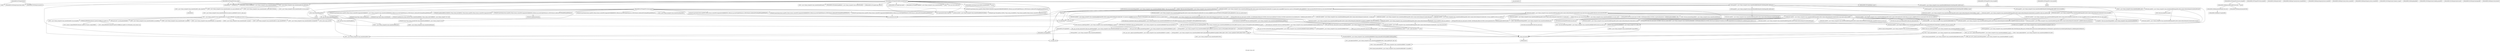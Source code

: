 digraph "Call graph: dump_cfg.ll" {
	label="Call graph: dump_cfg.ll";

	Node0x55721a3b8400 [shape=record,label="{_ZNSt16allocator_traitsISaISt13_Rb_tree_nodeISt4pairIKNSt7__cxx1112basic_stringIcSt11char_traitsIcESaIcEEEiEEEE9constructIS9_JRKSt21piecewise_construct_tSt5tupleIJOS7_EESH_IJEEEEEvRSB_PT_DpOT0_}"];
	Node0x55721a3b8400 -> Node0x55721a3bca90;
	Node0x55721a39c870 [shape=record,label="{_ZN9LAMMPS_NS7DumpCFGC2EPNS_6LAMMPSEiPPc}"];
	Node0x55721a39c870 -> Node0x55721a3ffa20;
	Node0x55721a39c870 -> Node0x55721a3dfae0;
	Node0x55721a39c870 -> Node0x55721a38a5c0;
	Node0x55721a39c870 -> Node0x55721a3399f0;
	Node0x55721a39c870 -> Node0x55721a2cf430;
	Node0x55721a39c870 -> Node0x55721a2cf510;
	Node0x55721a39c870 -> Node0x55721a3544f0;
	Node0x55721a39c870 -> Node0x55721a358010;
	Node0x55721a39c870 -> Node0x55721a362110;
	Node0x55721a39c870 -> Node0x55721a3c73e0;
	Node0x55721a39c870 -> Node0x55721a3886e0;
	Node0x55721a39c870 -> Node0x55721a422e80;
	Node0x55721a39c870 -> Node0x55721a32cb80;
	Node0x55721a39c870 -> Node0x55721a2d2b70;
	Node0x55721a39c870 -> Node0x55721a2ea380;
	Node0x55721a39c870 -> Node0x55721a32cb00;
	Node0x55721a39c870 -> Node0x55721a2ce840;
	Node0x55721a39c870 -> Node0x55721a2d2870;
	Node0x55721a39c870 -> Node0x55721a2d2530;
	Node0x55721a39c870 -> Node0x55721a422860;
	Node0x55721a39c870 -> Node0x55721a2cd810;
	Node0x55721a39c870 -> Node0x55721a2cf270;
	Node0x55721a39c870 -> Node0x55721a2cdbe0;
	Node0x55721a39c870 -> Node0x55721a2ceef0;
	Node0x55721a39c870 -> Node0x55721a2ce790;
	Node0x55721a358010 [shape=record,label="{_ZNSt6vectorINSt7__cxx1112basic_stringIcSt11char_traitsIcESaIcEEESaIS5_EEixEm}"];
	Node0x55721a2f4b90 [shape=record,label="{_ZNSt23_Rb_tree_const_iteratorISt4pairIKNSt7__cxx1112basic_stringIcSt11char_traitsIcESaIcEEEiEEC2ERKSt17_Rb_tree_iteratorIS8_E}"];
	Node0x55721a3ffa20 [shape=record,label="{_ZN9LAMMPS_NS10DumpCustomC2EPNS_6LAMMPSEiPPc}"];
	Node0x55721a3dfae0 [shape=record,label="{strcmp}"];
	Node0x55721a2d2b70 [shape=record,label="{_ZN9LAMMPS_NS5Error3allERKNSt7__cxx1112basic_stringIcSt11char_traitsIcESaIcEEEiS8_}"];
	Node0x55721a3c73e0 [shape=record,label="{_ZNSaIcEC1Ev}"];
	Node0x55721a368a90 [shape=record,label="{_ZNSt7__cxx1112basic_stringIcSt11char_traitsIcESaIcEE12_Alloc_hiderC1EPcRKS3_}"];
	Node0x55721a36d8f0 [shape=record,label="{_ZNSt7__cxx1112basic_stringIcSt11char_traitsIcESaIcEE12_M_constructIPKcEEvT_S8_}"];
	Node0x55721a36d8f0 -> Node0x55721a31da10;
	Node0x55721a3886e0 [shape=record,label="{_ZNSt7__cxx1112basic_stringIcSt11char_traitsIcESaIcEEC2IS3_EEPKcRKS3_}"];
	Node0x55721a3886e0 -> Node0x55721a3751b0;
	Node0x55721a3886e0 -> Node0x55721a368a90;
	Node0x55721a3886e0 -> Node0x55721a422860;
	Node0x55721a3886e0 -> Node0x55721a36d8f0;
	Node0x55721a3886e0 -> Node0x55721a35ae90;
	Node0x55721a32cb80 [shape=record,label="{_ZN3fmt6v9_lmp7vformatB5cxx11ENS0_17basic_string_viewIcEENS0_17basic_format_argsINS0_20basic_format_contextINS0_8appenderEcEEEE}"];
	Node0x55721a333980 [shape=record,label="{__gxx_personality_v0}"];
	Node0x55721a2cf510 [shape=record,label="{_ZNSt7__cxx1112basic_stringIcSt11char_traitsIcESaIcEED1Ev}"];
	Node0x55721a2cf430 [shape=record,label="{_ZNSaIcED1Ev}"];
	Node0x55721a2ce790 [shape=record,label="{llvm.umul.with.overflow.i64}"];
	Node0x55721a2ceef0 [shape=record,label="{_Znam}"];
	Node0x55721a2cdbe0 [shape=record,label="{_ZNSt3mapINSt7__cxx1112basic_stringIcSt11char_traitsIcESaIcEEEiSt4lessIS5_ESaISt4pairIKS5_iEEE5clearEv}"];
	Node0x55721a2cdbe0 -> Node0x55721a2cf5c0;
	Node0x55721a2cf270 [shape=record,label="{_ZN9LAMMPS_NS7ArgInfoC1ERKNSt7__cxx1112basic_stringIcSt11char_traitsIcESaIcEEEi}"];
	Node0x55721a2cf5c0 [shape=record,label="{_ZNSt8_Rb_treeINSt7__cxx1112basic_stringIcSt11char_traitsIcESaIcEEESt4pairIKS5_iESt10_Select1stIS8_ESt4lessIS5_ESaIS8_EE5clearEv}"];
	Node0x55721a2cf5c0 -> Node0x55721a361800;
	Node0x55721a2cf5c0 -> Node0x55721a363b20;
	Node0x55721a2cf5c0 -> Node0x55721a365200;
	Node0x55721a2cf5c0 -> Node0x55721a34d540;
	Node0x55721a2cd810 [shape=record,label="{_ZNK9LAMMPS_NS7ArgInfo7get_dimEv}"];
	Node0x55721a2d2530 [shape=record,label="{_ZNK9LAMMPS_NS7ArgInfo8get_nameEv}"];
	Node0x55721a2d2530 -> Node0x55721a2cfc60;
	Node0x55721a2d2870 [shape=record,label="{_ZNK9LAMMPS_NS7ArgInfo10get_index1Ev}"];
	Node0x55721a422e80 [shape=record,label="{_ZN9LAMMPS_NS5utils6strdupERKNSt7__cxx1112basic_stringIcSt11char_traitsIcESaIcEEE}"];
	Node0x55721a362110 [shape=record,label="{_ZNSt3mapINSt7__cxx1112basic_stringIcSt11char_traitsIcESaIcEEEiSt4lessIS5_ESaISt4pairIKS5_iEEEixEOS5_}"];
	Node0x55721a362110 -> Node0x55721a2cf970;
	Node0x55721a362110 -> Node0x55721a2d2c30;
	Node0x55721a362110 -> Node0x55721a2cb9e0;
	Node0x55721a362110 -> Node0x55721a2cf2f0;
	Node0x55721a362110 -> Node0x55721a2cceb0;
	Node0x55721a362110 -> Node0x55721a2dfcd0;
	Node0x55721a362110 -> Node0x55721a2f4b90;
	Node0x55721a362110 -> Node0x55721a2e4e20;
	Node0x55721a362110 -> Node0x55721a2e5fa0;
	Node0x55721a362110 -> Node0x55721a32cb00;
	Node0x55721a3544f0 [shape=record,label="{_ZNSt7__cxx1112basic_stringIcSt11char_traitsIcESaIcEE5clearEv}"];
	Node0x55721a3399f0 [shape=record,label="{_ZN9LAMMPS_NS7ArgInfoD2Ev}"];
	Node0x55721a3399f0 -> Node0x55721a2cf510;
	Node0x55721a38a5c0 [shape=record,label="{_ZN9LAMMPS_NS10DumpCustomD2Ev}"];
	Node0x55721a2e8830 [shape=record,label="{_ZN9LAMMPS_NS7DumpCFGD2Ev}"];
	Node0x55721a2e8830 -> Node0x55721a2e9420;
	Node0x55721a2e8830 -> Node0x55721a38a5c0;
	Node0x55721a2e9420 [shape=record,label="{_ZdaPv}"];
	Node0x55721a2eb300 [shape=record,label="{_ZN9LAMMPS_NS7DumpCFGD0Ev}"];
	Node0x55721a2eb300 -> Node0x55721a2ec2c0;
	Node0x55721a2ec2c0 [shape=record,label="{_ZdlPv}"];
	Node0x55721a2ed4d0 [shape=record,label="{_ZN9LAMMPS_NS7DumpCFG10init_styleEv}"];
	Node0x55721a2ed4d0 -> Node0x55721a3c73e0;
	Node0x55721a2ed4d0 -> Node0x55721a3886e0;
	Node0x55721a2ed4d0 -> Node0x55721a42bad0;
	Node0x55721a2ed4d0 -> Node0x55721a2cf430;
	Node0x55721a2ed4d0 -> Node0x55721a2d2b70;
	Node0x55721a2ed4d0 -> Node0x55721a2cf510;
	Node0x55721a42bad0 [shape=record,label="{_ZN9LAMMPS_NS10DumpCustom10init_styleEv}"];
	Node0x55721a42bb50 [shape=record,label="{_ZN9LAMMPS_NS7DumpCFG12write_stringEiPd}"];
	Node0x55721a42bb50 -> Node0x55721a42bbd0;
	Node0x55721a42bc80 [shape=record,label="{_ZN9LAMMPS_NS7DumpCFG11write_linesEiPd}"];
	Node0x55721a42bc80 -> Node0x55721a42bd00;
	Node0x55721a42c040 [shape=record,label="{_ZN9LAMMPS_NS7DumpCFG12write_headerEl}"];
	Node0x55721a42c040 -> Node0x55721a422860;
	Node0x55721a42c040 -> Node0x55721a2ce840;
	Node0x55721a42c040 -> Node0x55721a32cb00;
	Node0x55721a42c040 -> Node0x55721a42c0c0;
	Node0x55721a42c040 -> Node0x55721a32cb80;
	Node0x55721a42c040 -> Node0x55721a2cf510;
	Node0x55721a42c040 -> Node0x55721a2f28f0;
	Node0x55721a42c040 -> Node0x55721a2ee670;
	Node0x55721a42c040 -> Node0x55721a42c140;
	Node0x55721a42c040 -> Node0x55721a3df120;
	Node0x55721a42c040 -> Node0x55721a42c450;
	Node0x55721a42c040 -> Node0x55721a2f1b60;
	Node0x55721a42c040 -> Node0x55721a2f1190;
	Node0x55721a42c040 -> Node0x55721a358010;
	Node0x55721a42c040 -> Node0x55721a2f08b0;
	Node0x55721a42c040 -> Node0x55721a2ef9d0;
	Node0x55721a2f5740 [shape=record,label="{_ZN9LAMMPS_NS6Memory4growIcEEPT_RS3_iPKc}"];
	Node0x55721a2f5740 -> Node0x55721a2f9da0;
	Node0x55721a2f5740 -> Node0x55721a2fbe10;
	Node0x55721a2f08b0 [shape=record,label="{_ZNKSt7__cxx1112basic_stringIcSt11char_traitsIcESaIcEE4sizeEv}"];
	Node0x55721a2f3750 [shape=record,label="{_ZN9LAMMPS_NS7DumpCFG14convert_stringEiPd}"];
	Node0x55721a2f3750 -> Node0x55721a2f5740;
	Node0x55721a2f3750 -> Node0x55721a2f9480;
	Node0x55721a42c450 [shape=record,label="{_ZNSt7__cxx1112basic_stringIcSt11char_traitsIcESaIcEEpLERKS4_}"];
	Node0x55721a2f28f0 [shape=record,label="{_ZN3fmt6v9_lmp6vprintEP8_IO_FILENS0_17basic_string_viewIcEENS0_17basic_format_argsINS0_20basic_format_contextINS0_8appenderEcEEEE}"];
	Node0x55721a2f1190 [shape=record,label="{_ZN3fmt6v9_lmp16make_format_argsINS0_20basic_format_contextINS0_8appenderEcEEJRiRNSt7__cxx1112basic_stringIcSt11char_traitsIcESaIcEEEEEENS0_16format_arg_storeIT_JDpNSt9remove_cvINSt16remove_referenceIT0_E4typeEE4typeEEEEDpOSH_}"];
	Node0x55721a2f1190 -> Node0x55721a3da340;
	Node0x55721a2f1190 -> Node0x55721a32cb00;
	Node0x55721a2f1190 -> Node0x55721a3dd470;
	Node0x55721a2f1190 -> Node0x55721a3ddc80;
	Node0x55721a3da340 [shape=record,label="{_ZN3fmt6v9_lmp6detail14to_string_viewIcSt11char_traitsIcESaIcEEENS0_17basic_string_viewIT_EERKNSt7__cxx1112basic_stringIS7_T0_T1_EE}"];
	Node0x55721a3da340 -> Node0x55721a3df120;
	Node0x55721a3df120 [shape=record,label="{_ZN3fmt6v9_lmp17basic_string_viewIcEC2ISt11char_traitsIcESaIcEEERKNSt7__cxx1112basic_stringIcT_T0_EE}"];
	Node0x55721a3df120 -> Node0x55721a3de490;
	Node0x55721a3df120 -> Node0x55721a2f08b0;
	Node0x55721a3de490 [shape=record,label="{_ZNKSt7__cxx1112basic_stringIcSt11char_traitsIcESaIcEE4dataEv}"];
	Node0x55721a3dd470 [shape=record,label="{_ZNK3fmt6v9_lmp17basic_string_viewIcE4dataEv}"];
	Node0x55721a3ddc80 [shape=record,label="{_ZNK3fmt6v9_lmp17basic_string_viewIcE4sizeEv}"];
	Node0x55721a2f1b60 [shape=record,label="{_ZN3fmt6v9_lmp16make_format_argsINS0_20basic_format_contextINS0_8appenderEcEEJRiRPcEEENS0_16format_arg_storeIT_JDpNSt9remove_cvINSt16remove_referenceIT0_E4typeEE4typeEEEEDpOSC_}"];
	Node0x55721a2f1b60 -> Node0x55721a32cb00;
	Node0x55721a2f9480 [shape=record,label="{sprintf}"];
	Node0x55721a3b3780 [shape=record,label="{_ZN9LAMMPS_NS7DumpCFG10write_dataEiPd}"];
	Node0x55721a42bbd0 [shape=record,label="{fwrite}"];
	Node0x55721a42bd00 [shape=record,label="{fprintf}"];
	Node0x55721a2fe0e0 [shape=record,label="{_ZN9LAMMPS_NS4Dump5writeEv}"];
	Node0x55721a2ffdd0 [shape=record,label="{_ZN9LAMMPS_NS4Dump17pack_forward_commEiPiPdiS1_}"];
	Node0x55721a3005e0 [shape=record,label="{_ZN9LAMMPS_NS4Dump19unpack_forward_commEiiPd}"];
	Node0x55721a301780 [shape=record,label="{_ZN9LAMMPS_NS4Dump17pack_reverse_commEiiPd}"];
	Node0x55721a301da0 [shape=record,label="{_ZN9LAMMPS_NS4Dump19unpack_reverse_commEiPiPd}"];
	Node0x55721a3034f0 [shape=record,label="{_ZN9LAMMPS_NS10DumpCustom12memory_usageEv}"];
	Node0x55721a305280 [shape=record,label="{_ZN9LAMMPS_NS4Dump8openfileEv}"];
	Node0x55721a305a10 [shape=record,label="{_ZN9LAMMPS_NS10DumpCustom12modify_paramEiPPc}"];
	Node0x55721a2ec430 [shape=record,label="{_ZN9LAMMPS_NS10DumpCustom5countEv}"];
	Node0x55721a3082a0 [shape=record,label="{_ZN9LAMMPS_NS10DumpCustom4packEPi}"];
	Node0x55721a309a00 [shape=record,label="{_ZN9LAMMPS_NS4Dump12write_footerEv}"];
	Node0x55721a2cfc60 [shape=record,label="{_ZNKSt7__cxx1112basic_stringIcSt11char_traitsIcESaIcEE5c_strEv}"];
	Node0x55721a30ea80 [shape=record,label="{_ZN9LAMMPS_NS7ArgInfoD0Ev}"];
	Node0x55721a30ea80 -> Node0x55721a3399f0;
	Node0x55721a30ea80 -> Node0x55721a2ec2c0;
	Node0x55721a3751b0 [shape=record,label="{_ZNSt7__cxx1112basic_stringIcSt11char_traitsIcESaIcEE13_M_local_dataEv}"];
	Node0x55721a422860 [shape=record,label="{_ZNSt11char_traitsIcE6lengthEPKc}"];
	Node0x55721a422860 -> Node0x55721a312e70;
	Node0x55721a422860 -> Node0x55721a314940;
	Node0x55721a35ae90 [shape=record,label="{_ZNSt7__cxx1112basic_stringIcSt11char_traitsIcESaIcEE12_Alloc_hiderD2Ev}"];
	Node0x55721a35ae90 -> Node0x55721a315820;
	Node0x55721a31da10 [shape=record,label="{_ZNSt7__cxx1112basic_stringIcSt11char_traitsIcESaIcEE16_M_construct_auxIPKcEEvT_S8_St12__false_type}"];
	Node0x55721a31da10 -> Node0x55721a317170;
	Node0x55721a317170 [shape=record,label="{_ZNSt7__cxx1112basic_stringIcSt11char_traitsIcESaIcEE12_M_constructIPKcEEvT_S8_St20forward_iterator_tag}"];
	Node0x55721a317170 -> Node0x55721a318260;
	Node0x55721a317170 -> Node0x55721a320010;
	Node0x55721a317170 -> Node0x55721a321a70;
	Node0x55721a317170 -> Node0x55721a324500;
	Node0x55721a317170 -> Node0x55721a327030;
	Node0x55721a317170 -> Node0x55721a32b070;
	Node0x55721a317170 -> Node0x55721a32ce70;
	Node0x55721a317170 -> Node0x55721a33a670;
	Node0x55721a317170 -> Node0x55721a342510;
	Node0x55721a317170 -> Node0x55721a343800;
	Node0x55721a317170 -> Node0x55721a344f10;
	Node0x55721a317170 -> Node0x55721a347000;
	Node0x55721a317170 -> Node0x55721a347f20;
	Node0x55721a317170 -> Node0x55721a34d540;
	Node0x55721a318260 [shape=record,label="{_ZN9__gnu_cxx17__is_null_pointerIKcEEbPT_}"];
	Node0x55721a320010 [shape=record,label="{_ZSt19__throw_logic_errorPKc}"];
	Node0x55721a321a70 [shape=record,label="{_ZSt8distanceIPKcENSt15iterator_traitsIT_E15difference_typeES3_S3_}"];
	Node0x55721a321a70 -> Node0x55721a34e110;
	Node0x55721a321a70 -> Node0x55721a3475b0;
	Node0x55721a327030 [shape=record,label="{_ZNSt7__cxx1112basic_stringIcSt11char_traitsIcESaIcEE7_M_dataEPc}"];
	Node0x55721a324500 [shape=record,label="{_ZNSt7__cxx1112basic_stringIcSt11char_traitsIcESaIcEE9_M_createERmm}"];
	Node0x55721a32b070 [shape=record,label="{_ZNSt7__cxx1112basic_stringIcSt11char_traitsIcESaIcEE11_M_capacityEm}"];
	Node0x55721a33a670 [shape=record,label="{_ZNSt7__cxx1112basic_stringIcSt11char_traitsIcESaIcEE13_S_copy_charsEPcPKcS7_}"];
	Node0x55721a32ce70 [shape=record,label="{_ZNKSt7__cxx1112basic_stringIcSt11char_traitsIcESaIcEE7_M_dataEv}"];
	Node0x55721a342510 [shape=record,label="{__cxa_begin_catch}"];
	Node0x55721a343800 [shape=record,label="{_ZNSt7__cxx1112basic_stringIcSt11char_traitsIcESaIcEE10_M_disposeEv}"];
	Node0x55721a344f10 [shape=record,label="{__cxa_rethrow}"];
	Node0x55721a347000 [shape=record,label="{__cxa_end_catch}"];
	Node0x55721a34d540 [shape=record,label="{__clang_call_terminate}"];
	Node0x55721a34d540 -> Node0x55721a342510;
	Node0x55721a34d540 -> Node0x55721a358ca0;
	Node0x55721a358ca0 [shape=record,label="{_ZSt9terminatev}"];
	Node0x55721a347f20 [shape=record,label="{_ZNSt7__cxx1112basic_stringIcSt11char_traitsIcESaIcEE13_M_set_lengthEm}"];
	Node0x55721a3475b0 [shape=record,label="{_ZSt10__distanceIPKcENSt15iterator_traitsIT_E15difference_typeES3_S3_St26random_access_iterator_tag}"];
	Node0x55721a34e110 [shape=record,label="{_ZSt19__iterator_categoryIPKcENSt15iterator_traitsIT_E17iterator_categoryERKS3_}"];
	Node0x55721a312e70 [shape=record,label="{_ZN9__gnu_cxx11char_traitsIcE6lengthEPKc}"];
	Node0x55721a312e70 -> Node0x55721a35b030;
	Node0x55721a314940 [shape=record,label="{strlen}"];
	Node0x55721a35b030 [shape=record,label="{_ZN9__gnu_cxx11char_traitsIcE2eqERKcS3_}"];
	Node0x55721a315820 [shape=record,label="{_ZNSaIcED2Ev}"];
	Node0x55721a361800 [shape=record,label="{_ZNSt8_Rb_treeINSt7__cxx1112basic_stringIcSt11char_traitsIcESaIcEEESt4pairIKS5_iESt10_Select1stIS8_ESt4lessIS5_ESaIS8_EE8_M_beginEv}"];
	Node0x55721a363b20 [shape=record,label="{_ZNSt8_Rb_treeINSt7__cxx1112basic_stringIcSt11char_traitsIcESaIcEEESt4pairIKS5_iESt10_Select1stIS8_ESt4lessIS5_ESaIS8_EE8_M_eraseEPSt13_Rb_tree_nodeIS8_E}"];
	Node0x55721a363b20 -> Node0x55721a3674b0;
	Node0x55721a363b20 -> Node0x55721a363b20;
	Node0x55721a363b20 -> Node0x55721a368c30;
	Node0x55721a363b20 -> Node0x55721a36a710;
	Node0x55721a365200 [shape=record,label="{_ZNSt15_Rb_tree_header8_M_resetEv}"];
	Node0x55721a3674b0 [shape=record,label="{_ZNSt8_Rb_treeINSt7__cxx1112basic_stringIcSt11char_traitsIcESaIcEEESt4pairIKS5_iESt10_Select1stIS8_ESt4lessIS5_ESaIS8_EE8_S_rightEPSt18_Rb_tree_node_base}"];
	Node0x55721a368c30 [shape=record,label="{_ZNSt8_Rb_treeINSt7__cxx1112basic_stringIcSt11char_traitsIcESaIcEEESt4pairIKS5_iESt10_Select1stIS8_ESt4lessIS5_ESaIS8_EE7_S_leftEPSt18_Rb_tree_node_base}"];
	Node0x55721a36a710 [shape=record,label="{_ZNSt8_Rb_treeINSt7__cxx1112basic_stringIcSt11char_traitsIcESaIcEEESt4pairIKS5_iESt10_Select1stIS8_ESt4lessIS5_ESaIS8_EE12_M_drop_nodeEPSt13_Rb_tree_nodeIS8_E}"];
	Node0x55721a36a710 -> Node0x55721a36b9b0;
	Node0x55721a36a710 -> Node0x55721a36cf10;
	Node0x55721a36b9b0 [shape=record,label="{_ZNSt8_Rb_treeINSt7__cxx1112basic_stringIcSt11char_traitsIcESaIcEEESt4pairIKS5_iESt10_Select1stIS8_ESt4lessIS5_ESaIS8_EE15_M_destroy_nodeEPSt13_Rb_tree_nodeIS8_E}"];
	Node0x55721a36b9b0 -> Node0x55721a36f190;
	Node0x55721a36b9b0 -> Node0x55721a370910;
	Node0x55721a36b9b0 -> Node0x55721a3720f0;
	Node0x55721a36b9b0 -> Node0x55721a34d540;
	Node0x55721a3720f0 [shape=record,label="{_ZNSt16allocator_traitsISaISt13_Rb_tree_nodeISt4pairIKNSt7__cxx1112basic_stringIcSt11char_traitsIcESaIcEEEiEEEE7destroyIS9_EEvRSB_PT_}"];
	Node0x55721a3720f0 -> Node0x55721a375ca0;
	Node0x55721a36cf10 [shape=record,label="{_ZNSt8_Rb_treeINSt7__cxx1112basic_stringIcSt11char_traitsIcESaIcEEESt4pairIKS5_iESt10_Select1stIS8_ESt4lessIS5_ESaIS8_EE11_M_put_nodeEPSt13_Rb_tree_nodeIS8_E}"];
	Node0x55721a36cf10 -> Node0x55721a36f190;
	Node0x55721a36cf10 -> Node0x55721a373190;
	Node0x55721a36cf10 -> Node0x55721a34d540;
	Node0x55721a373190 [shape=record,label="{_ZNSt16allocator_traitsISaISt13_Rb_tree_nodeISt4pairIKNSt7__cxx1112basic_stringIcSt11char_traitsIcESaIcEEEiEEEE10deallocateERSB_PSA_m}"];
	Node0x55721a373190 -> Node0x55721a37f080;
	Node0x55721a36f190 [shape=record,label="{_ZNSt8_Rb_treeINSt7__cxx1112basic_stringIcSt11char_traitsIcESaIcEEESt4pairIKS5_iESt10_Select1stIS8_ESt4lessIS5_ESaIS8_EE21_M_get_Node_allocatorEv}"];
	Node0x55721a375ca0 [shape=record,label="{_ZN9__gnu_cxx13new_allocatorISt13_Rb_tree_nodeISt4pairIKNSt7__cxx1112basic_stringIcSt11char_traitsIcESaIcEEEiEEE7destroyISA_EEvPT_}"];
	Node0x55721a375ca0 -> Node0x55721a379260;
	Node0x55721a370910 [shape=record,label="{_ZNSt13_Rb_tree_nodeISt4pairIKNSt7__cxx1112basic_stringIcSt11char_traitsIcESaIcEEEiEE9_M_valptrEv}"];
	Node0x55721a370910 -> Node0x55721a3770b0;
	Node0x55721a379260 [shape=record,label="{_ZNSt4pairIKNSt7__cxx1112basic_stringIcSt11char_traitsIcESaIcEEEiED2Ev}"];
	Node0x55721a379260 -> Node0x55721a2cf510;
	Node0x55721a3770b0 [shape=record,label="{_ZN9__gnu_cxx16__aligned_membufISt4pairIKNSt7__cxx1112basic_stringIcSt11char_traitsIcESaIcEEEiEE6_M_ptrEv}"];
	Node0x55721a3770b0 -> Node0x55721a37bc70;
	Node0x55721a37bc70 [shape=record,label="{_ZN9__gnu_cxx16__aligned_membufISt4pairIKNSt7__cxx1112basic_stringIcSt11char_traitsIcESaIcEEEiEE7_M_addrEv}"];
	Node0x55721a2ea380 [shape=record,label="{_ZN3fmt6v9_lmp16make_format_argsINS0_20basic_format_contextINS0_8appenderEcEEJRcRPKcRiEEENS0_16format_arg_storeIT_JDpNSt9remove_cvINSt16remove_referenceIT0_E4typeEE4typeEEEEDpOSE_}"];
	Node0x55721a2ea380 -> Node0x55721a32cb00;
	Node0x55721a37f080 [shape=record,label="{_ZN9__gnu_cxx13new_allocatorISt13_Rb_tree_nodeISt4pairIKNSt7__cxx1112basic_stringIcSt11char_traitsIcESaIcEEEiEEE10deallocateEPSB_m}"];
	Node0x55721a37f080 -> Node0x55721a2ec2c0;
	Node0x55721a32cb00 [shape=record,label="{llvm.memcpy.p0.p0.i64}"];
	Node0x55721a2cf970 [shape=record,label="{_ZNSt3mapINSt7__cxx1112basic_stringIcSt11char_traitsIcESaIcEEEiSt4lessIS5_ESaISt4pairIKS5_iEEE11lower_boundERS9_}"];
	Node0x55721a2cf970 -> Node0x55721a389840;
	Node0x55721a2cb9e0 [shape=record,label="{_ZSteqRKSt17_Rb_tree_iteratorISt4pairIKNSt7__cxx1112basic_stringIcSt11char_traitsIcESaIcEEEiEESB_}"];
	Node0x55721a2d2c30 [shape=record,label="{_ZNSt3mapINSt7__cxx1112basic_stringIcSt11char_traitsIcESaIcEEEiSt4lessIS5_ESaISt4pairIKS5_iEEE3endEv}"];
	Node0x55721a2d2c30 -> Node0x55721a38acb0;
	Node0x55721a2cf2f0 [shape=record,label="{_ZNKSt3mapINSt7__cxx1112basic_stringIcSt11char_traitsIcESaIcEEEiSt4lessIS5_ESaISt4pairIKS5_iEEE8key_compEv}"];
	Node0x55721a2cf2f0 -> Node0x55721a349590;
	Node0x55721a38acb0 [shape=record,label="{_ZNSt8_Rb_treeINSt7__cxx1112basic_stringIcSt11char_traitsIcESaIcEEESt4pairIKS5_iESt10_Select1stIS8_ESt4lessIS5_ESaIS8_EE3endEv}"];
	Node0x55721a38acb0 -> Node0x55721a42c760;
	Node0x55721a2dfcd0 [shape=record,label="{_ZNKSt4lessINSt7__cxx1112basic_stringIcSt11char_traitsIcESaIcEEEEclERKS5_S8_}"];
	Node0x55721a2dfcd0 -> Node0x55721a38d590;
	Node0x55721a349590 [shape=record,label="{_ZNKSt8_Rb_treeINSt7__cxx1112basic_stringIcSt11char_traitsIcESaIcEEESt4pairIKS5_iESt10_Select1stIS8_ESt4lessIS5_ESaIS8_EE8key_compEv}"];
	Node0x55721a2cceb0 [shape=record,label="{_ZNKSt17_Rb_tree_iteratorISt4pairIKNSt7__cxx1112basic_stringIcSt11char_traitsIcESaIcEEEiEEdeEv}"];
	Node0x55721a2cceb0 -> Node0x55721a370910;
	Node0x55721a2e5fa0 [shape=record,label="{_ZNSt8_Rb_treeINSt7__cxx1112basic_stringIcSt11char_traitsIcESaIcEEESt4pairIKS5_iESt10_Select1stIS8_ESt4lessIS5_ESaIS8_EE22_M_emplace_hint_uniqueIJRKSt21piecewise_construct_tSt5tupleIJOS5_EESJ_IJEEEEESt17_Rb_tree_iteratorIS8_ESt23_Rb_tree_const_iteratorIS8_EDpOT_}"];
	Node0x55721a2e5fa0 -> Node0x55721a399840;
	Node0x55721a2e5fa0 -> Node0x55721a32cb00;
	Node0x55721a2e5fa0 -> Node0x55721a39ac80;
	Node0x55721a2e5fa0 -> Node0x55721a39bd10;
	Node0x55721a2e5fa0 -> Node0x55721a39d250;
	Node0x55721a2e5fa0 -> Node0x55721a342510;
	Node0x55721a2e5fa0 -> Node0x55721a36a710;
	Node0x55721a2e5fa0 -> Node0x55721a344f10;
	Node0x55721a2e5fa0 -> Node0x55721a34d540;
	Node0x55721a2e5fa0 -> Node0x55721a42c760;
	Node0x55721a2e5fa0 -> Node0x55721a347000;
	Node0x55721a2e5fa0 -> Node0x55721a42c7e0;
	Node0x55721a2e4e20 [shape=record,label="{_ZSt16forward_as_tupleIJNSt7__cxx1112basic_stringIcSt11char_traitsIcESaIcEEEEESt5tupleIJDpOT_EES9_}"];
	Node0x55721a2e4e20 -> Node0x55721a42c860;
	Node0x55721a2e4e20 -> Node0x55721a34d540;
	Node0x55721a389840 [shape=record,label="{_ZNSt8_Rb_treeINSt7__cxx1112basic_stringIcSt11char_traitsIcESaIcEEESt4pairIKS5_iESt10_Select1stIS8_ESt4lessIS5_ESaIS8_EE11lower_boundERS7_}"];
	Node0x55721a389840 -> Node0x55721a361800;
	Node0x55721a389840 -> Node0x55721a42c8e0;
	Node0x55721a389840 -> Node0x55721a42c960;
	Node0x55721a42c960 [shape=record,label="{_ZNSt8_Rb_treeINSt7__cxx1112basic_stringIcSt11char_traitsIcESaIcEEESt4pairIKS5_iESt10_Select1stIS8_ESt4lessIS5_ESaIS8_EE14_M_lower_boundEPSt13_Rb_tree_nodeIS8_EPSt18_Rb_tree_node_baseRS7_}"];
	Node0x55721a42c960 -> Node0x55721a39ac80;
	Node0x55721a42c960 -> Node0x55721a2dfcd0;
	Node0x55721a42c960 -> Node0x55721a368c30;
	Node0x55721a42c960 -> Node0x55721a3674b0;
	Node0x55721a42c960 -> Node0x55721a42c760;
	Node0x55721a42c8e0 [shape=record,label="{_ZNSt8_Rb_treeINSt7__cxx1112basic_stringIcSt11char_traitsIcESaIcEEESt4pairIKS5_iESt10_Select1stIS8_ESt4lessIS5_ESaIS8_EE6_M_endEv}"];
	Node0x55721a39ac80 [shape=record,label="{_ZNSt8_Rb_treeINSt7__cxx1112basic_stringIcSt11char_traitsIcESaIcEEESt4pairIKS5_iESt10_Select1stIS8_ESt4lessIS5_ESaIS8_EE6_S_keyEPKSt13_Rb_tree_nodeIS8_E}"];
	Node0x55721a39ac80 -> Node0x55721a39d340;
	Node0x55721a39ac80 -> Node0x55721a39e6e0;
	Node0x55721a42c760 [shape=record,label="{_ZNSt17_Rb_tree_iteratorISt4pairIKNSt7__cxx1112basic_stringIcSt11char_traitsIcESaIcEEEiEEC2EPSt18_Rb_tree_node_base}"];
	Node0x55721a39e6e0 [shape=record,label="{_ZNKSt10_Select1stISt4pairIKNSt7__cxx1112basic_stringIcSt11char_traitsIcESaIcEEEiEEclERKS8_}"];
	Node0x55721a39d340 [shape=record,label="{_ZNKSt13_Rb_tree_nodeISt4pairIKNSt7__cxx1112basic_stringIcSt11char_traitsIcESaIcEEEiEE9_M_valptrEv}"];
	Node0x55721a39d340 -> Node0x55721a3adb60;
	Node0x55721a3adb60 [shape=record,label="{_ZNK9__gnu_cxx16__aligned_membufISt4pairIKNSt7__cxx1112basic_stringIcSt11char_traitsIcESaIcEEEiEE6_M_ptrEv}"];
	Node0x55721a3adb60 -> Node0x55721a3afdc0;
	Node0x55721a3afdc0 [shape=record,label="{_ZNK9__gnu_cxx16__aligned_membufISt4pairIKNSt7__cxx1112basic_stringIcSt11char_traitsIcESaIcEEEiEE7_M_addrEv}"];
	Node0x55721a38d590 [shape=record,label="{_ZStltIcSt11char_traitsIcESaIcEEbRKNSt7__cxx1112basic_stringIT_T0_T1_EESA_}"];
	Node0x55721a38d590 -> Node0x55721a3b14c0;
	Node0x55721a38d590 -> Node0x55721a34d540;
	Node0x55721a3b14c0 [shape=record,label="{_ZNKSt7__cxx1112basic_stringIcSt11char_traitsIcESaIcEE7compareERKS4_}"];
	Node0x55721a399840 [shape=record,label="{_ZNSt8_Rb_treeINSt7__cxx1112basic_stringIcSt11char_traitsIcESaIcEEESt4pairIKS5_iESt10_Select1stIS8_ESt4lessIS5_ESaIS8_EE14_M_create_nodeIJRKSt21piecewise_construct_tSt5tupleIJOS5_EESJ_IJEEEEEPSt13_Rb_tree_nodeIS8_EDpOT_}"];
	Node0x55721a399840 -> Node0x55721a3b2d00;
	Node0x55721a399840 -> Node0x55721a3b36e0;
	Node0x55721a39bd10 [shape=record,label="{_ZNSt8_Rb_treeINSt7__cxx1112basic_stringIcSt11char_traitsIcESaIcEEESt4pairIKS5_iESt10_Select1stIS8_ESt4lessIS5_ESaIS8_EE29_M_get_insert_hint_unique_posESt23_Rb_tree_const_iteratorIS8_ERS7_}"];
	Node0x55721a39bd10 -> Node0x55721a3b3c60;
	Node0x55721a39bd10 -> Node0x55721a42c8e0;
	Node0x55721a39bd10 -> Node0x55721a3b52d0;
	Node0x55721a39bd10 -> Node0x55721a3b5590;
	Node0x55721a39bd10 -> Node0x55721a3b6850;
	Node0x55721a39bd10 -> Node0x55721a2dfcd0;
	Node0x55721a39bd10 -> Node0x55721a42e280;
	Node0x55721a39bd10 -> Node0x55721a3b74f0;
	Node0x55721a39bd10 -> Node0x55721a3b80b0;
	Node0x55721a39bd10 -> Node0x55721a42e180;
	Node0x55721a39bd10 -> Node0x55721a3674b0;
	Node0x55721a39bd10 -> Node0x55721a32cb00;
	Node0x55721a39bd10 -> Node0x55721a42e100;
	Node0x55721a39bd10 -> Node0x55721a3b89f0;
	Node0x55721a39bd10 -> Node0x55721a42e200;
	Node0x55721a3b2d00 [shape=record,label="{_ZNSt8_Rb_treeINSt7__cxx1112basic_stringIcSt11char_traitsIcESaIcEEESt4pairIKS5_iESt10_Select1stIS8_ESt4lessIS5_ESaIS8_EE11_M_get_nodeEv}"];
	Node0x55721a3b2d00 -> Node0x55721a36f190;
	Node0x55721a3b2d00 -> Node0x55721a42e460;
	Node0x55721a3b52d0 [shape=record,label="{_ZNKSt8_Rb_treeINSt7__cxx1112basic_stringIcSt11char_traitsIcESaIcEEESt4pairIKS5_iESt10_Select1stIS8_ESt4lessIS5_ESaIS8_EE4sizeEv}"];
	Node0x55721a3b74f0 [shape=record,label="{_ZNSt4pairIPSt18_Rb_tree_node_baseS1_EC2IRS1_TnNSt9enable_ifIXclsr5_PCCPE13_CopyMovePairILb1ES1_T_EEEbE4typeELb1EEERKS1_OS6_}"];
	Node0x55721a42e100 [shape=record,label="{_ZNSt8_Rb_treeINSt7__cxx1112basic_stringIcSt11char_traitsIcESaIcEEESt4pairIKS5_iESt10_Select1stIS8_ESt4lessIS5_ESaIS8_EE11_M_leftmostEv}"];
	Node0x55721a39d250 [shape=record,label="{_ZNSt8_Rb_treeINSt7__cxx1112basic_stringIcSt11char_traitsIcESaIcEEESt4pairIKS5_iESt10_Select1stIS8_ESt4lessIS5_ESaIS8_EE14_M_insert_nodeEPSt18_Rb_tree_node_baseSG_PSt13_Rb_tree_nodeIS8_E}"];
	Node0x55721a39d250 -> Node0x55721a42c8e0;
	Node0x55721a39d250 -> Node0x55721a39ac80;
	Node0x55721a39d250 -> Node0x55721a3b6850;
	Node0x55721a39d250 -> Node0x55721a2dfcd0;
	Node0x55721a39d250 -> Node0x55721a42e3b0;
	Node0x55721a39d250 -> Node0x55721a42c760;
	Node0x55721a42e280 [shape=record,label="{_ZNSt4pairIPSt18_Rb_tree_node_baseS1_EC2IRS1_TnNSt9enable_ifIXclsr5_PCCPE13_MoveCopyPairILb1ET_S1_EEEbE4typeELb1EEEOS6_RKS1_}"];
	Node0x55721a42c7e0 [shape=record,label="{llvm.trap}"];
	Node0x55721a3b36e0 [shape=record,label="{_ZNSt8_Rb_treeINSt7__cxx1112basic_stringIcSt11char_traitsIcESaIcEEESt4pairIKS5_iESt10_Select1stIS8_ESt4lessIS5_ESaIS8_EE17_M_construct_nodeIJRKSt21piecewise_construct_tSt5tupleIJOS5_EESJ_IJEEEEEvPSt13_Rb_tree_nodeIS8_EDpOT_}"];
	Node0x55721a3b36e0 -> Node0x55721a36f190;
	Node0x55721a3b36e0 -> Node0x55721a370910;
	Node0x55721a3b36e0 -> Node0x55721a3b8400;
	Node0x55721a3b36e0 -> Node0x55721a342510;
	Node0x55721a3b36e0 -> Node0x55721a36cf10;
	Node0x55721a3b36e0 -> Node0x55721a344f10;
	Node0x55721a3b36e0 -> Node0x55721a347000;
	Node0x55721a3b36e0 -> Node0x55721a34d540;
	Node0x55721a42e460 [shape=record,label="{_ZNSt16allocator_traitsISaISt13_Rb_tree_nodeISt4pairIKNSt7__cxx1112basic_stringIcSt11char_traitsIcESaIcEEEiEEEE8allocateERSB_m}"];
	Node0x55721a42e460 -> Node0x55721a3b9c90;
	Node0x55721a3b9c90 [shape=record,label="{_ZN9__gnu_cxx13new_allocatorISt13_Rb_tree_nodeISt4pairIKNSt7__cxx1112basic_stringIcSt11char_traitsIcESaIcEEEiEEE8allocateEmPKv}"];
	Node0x55721a3b9c90 -> Node0x55721a3ba8c0;
	Node0x55721a3b9c90 -> Node0x55721a3b8680;
	Node0x55721a3b9c90 -> Node0x55721a3b8b60;
	Node0x55721a3ba8c0 [shape=record,label="{_ZNK9__gnu_cxx13new_allocatorISt13_Rb_tree_nodeISt4pairIKNSt7__cxx1112basic_stringIcSt11char_traitsIcESaIcEEEiEEE8max_sizeEv}"];
	Node0x55721a3b8680 [shape=record,label="{_ZSt17__throw_bad_allocv}"];
	Node0x55721a3b8b60 [shape=record,label="{_Znwm}"];
	Node0x55721a3bca90 [shape=record,label="{_ZN9__gnu_cxx13new_allocatorISt13_Rb_tree_nodeISt4pairIKNSt7__cxx1112basic_stringIcSt11char_traitsIcESaIcEEEiEEE9constructISA_JRKSt21piecewise_construct_tSt5tupleIJOS8_EESH_IJEEEEEvPT_DpOT0_}"];
	Node0x55721a3bca90 -> Node0x55721a3be680;
	Node0x55721a3bca90 -> Node0x55721a3c16b0;
	Node0x55721a3be680 [shape=record,label="{_ZNSt5tupleIJONSt7__cxx1112basic_stringIcSt11char_traitsIcESaIcEEEEEC2EOS7_}"];
	Node0x55721a3be680 -> Node0x55721a3c1b70;
	Node0x55721a3c16b0 [shape=record,label="{_ZNSt4pairIKNSt7__cxx1112basic_stringIcSt11char_traitsIcESaIcEEEiEC2IJOS5_EJEEESt21piecewise_construct_tSt5tupleIJDpT_EESB_IJDpT0_EE}"];
	Node0x55721a3c16b0 -> Node0x55721a3c2740;
	Node0x55721a3c1b70 [shape=record,label="{_ZNSt11_Tuple_implILm0EJONSt7__cxx1112basic_stringIcSt11char_traitsIcESaIcEEEEEC2EOS7_}"];
	Node0x55721a3c1b70 -> Node0x55721a3c72e0;
	Node0x55721a3c1b70 -> Node0x55721a3c6520;
	Node0x55721a3c1b70 -> Node0x55721a34d540;
	Node0x55721a3c72e0 [shape=record,label="{_ZNSt11_Tuple_implILm0EJONSt7__cxx1112basic_stringIcSt11char_traitsIcESaIcEEEEE7_M_headERS7_}"];
	Node0x55721a3c72e0 -> Node0x55721a3c77c0;
	Node0x55721a3c6520 [shape=record,label="{_ZNSt10_Head_baseILm0EONSt7__cxx1112basic_stringIcSt11char_traitsIcESaIcEEELb0EEC2IS5_EEOT_}"];
	Node0x55721a3c77c0 [shape=record,label="{_ZNSt10_Head_baseILm0EONSt7__cxx1112basic_stringIcSt11char_traitsIcESaIcEEELb0EE7_M_headERS7_}"];
	Node0x55721a3c2740 [shape=record,label="{_ZNSt4pairIKNSt7__cxx1112basic_stringIcSt11char_traitsIcESaIcEEEiEC2IJOS5_EJLm0EEJETpTnmJEEERSt5tupleIJDpT_EERSA_IJDpT1_EESt12_Index_tupleIJXspT0_EEESJ_IJXspT2_EEE}"];
	Node0x55721a3c2740 -> Node0x55721a3c8980;
	Node0x55721a3c2740 -> Node0x55721a3c86e0;
	Node0x55721a3c86e0 [shape=record,label="{_ZNSt7__cxx1112basic_stringIcSt11char_traitsIcESaIcEEC1EOS4_}"];
	Node0x55721a3c8980 [shape=record,label="{_ZSt3getILm0EJONSt7__cxx1112basic_stringIcSt11char_traitsIcESaIcEEEEERNSt13tuple_elementIXT_ESt5tupleIJDpT0_EEE4typeERSB_}"];
	Node0x55721a3c8980 -> Node0x55721a3cbb40;
	Node0x55721a3cbb40 [shape=record,label="{_ZSt12__get_helperILm0EONSt7__cxx1112basic_stringIcSt11char_traitsIcESaIcEEEJEERT0_RSt11_Tuple_implIXT_EJS7_DpT1_EE}"];
	Node0x55721a3cbb40 -> Node0x55721a3c72e0;
	Node0x55721a3b3c60 [shape=record,label="{_ZNKSt23_Rb_tree_const_iteratorISt4pairIKNSt7__cxx1112basic_stringIcSt11char_traitsIcESaIcEEEiEE13_M_const_castEv}"];
	Node0x55721a3b3c60 -> Node0x55721a42c760;
	Node0x55721a3b6850 [shape=record,label="{_ZNSt8_Rb_treeINSt7__cxx1112basic_stringIcSt11char_traitsIcESaIcEEESt4pairIKS5_iESt10_Select1stIS8_ESt4lessIS5_ESaIS8_EE6_S_keyEPKSt18_Rb_tree_node_base}"];
	Node0x55721a3b6850 -> Node0x55721a39ac80;
	Node0x55721a3b5590 [shape=record,label="{_ZNSt8_Rb_treeINSt7__cxx1112basic_stringIcSt11char_traitsIcESaIcEEESt4pairIKS5_iESt10_Select1stIS8_ESt4lessIS5_ESaIS8_EE12_M_rightmostEv}"];
	Node0x55721a3b80b0 [shape=record,label="{_ZNSt8_Rb_treeINSt7__cxx1112basic_stringIcSt11char_traitsIcESaIcEEESt4pairIKS5_iESt10_Select1stIS8_ESt4lessIS5_ESaIS8_EE24_M_get_insert_unique_posERS7_}"];
	Node0x55721a3b80b0 -> Node0x55721a361800;
	Node0x55721a3b80b0 -> Node0x55721a42c8e0;
	Node0x55721a3b80b0 -> Node0x55721a39ac80;
	Node0x55721a3b80b0 -> Node0x55721a2dfcd0;
	Node0x55721a3b80b0 -> Node0x55721a368c30;
	Node0x55721a3b80b0 -> Node0x55721a3674b0;
	Node0x55721a3b80b0 -> Node0x55721a42c760;
	Node0x55721a3b80b0 -> Node0x55721a2d02a0;
	Node0x55721a3b80b0 -> Node0x55721a2cb9e0;
	Node0x55721a3b80b0 -> Node0x55721a3ca660;
	Node0x55721a3b80b0 -> Node0x55721a42e200;
	Node0x55721a3b80b0 -> Node0x55721a3b6850;
	Node0x55721a3b80b0 -> Node0x55721a42e280;
	Node0x55721a42e180 [shape=record,label="{_ZNSt4pairIPSt18_Rb_tree_node_baseS1_EC2IRS1_S4_TnNSt9enable_ifIXaaclsr5_PCCPE22_MoveConstructiblePairIT_T0_EEclsr5_PCCPE30_ImplicitlyMoveConvertiblePairIS6_S7_EEEbE4typeELb1EEEOS6_OS7_}"];
	Node0x55721a2d02a0 [shape=record,label="{_ZNSt8_Rb_treeINSt7__cxx1112basic_stringIcSt11char_traitsIcESaIcEEESt4pairIKS5_iESt10_Select1stIS8_ESt4lessIS5_ESaIS8_EE5beginEv}"];
	Node0x55721a2d02a0 -> Node0x55721a42c760;
	Node0x55721a42e200 [shape=record,label="{_ZNSt17_Rb_tree_iteratorISt4pairIKNSt7__cxx1112basic_stringIcSt11char_traitsIcESaIcEEEiEEmmEv}"];
	Node0x55721a42e200 -> Node0x55721a3cccb0;
	Node0x55721a3b89f0 [shape=record,label="{_ZNSt17_Rb_tree_iteratorISt4pairIKNSt7__cxx1112basic_stringIcSt11char_traitsIcESaIcEEEiEEppEv}"];
	Node0x55721a3b89f0 -> Node0x55721a3ccba0;
	Node0x55721a3ca660 [shape=record,label="{_ZNSt4pairIPSt18_Rb_tree_node_baseS1_EC2IRPSt13_Rb_tree_nodeIS_IKNSt7__cxx1112basic_stringIcSt11char_traitsIcESaIcEEEiEERS1_TnNSt9enable_ifIXaaclsr5_PCCPE22_MoveConstructiblePairIT_T0_EEclsr5_PCCPE30_ImplicitlyMoveConvertiblePairISI_SJ_EEEbE4typeELb1EEEOSI_OSJ_}"];
	Node0x55721a3cccb0 [shape=record,label="{_ZSt18_Rb_tree_decrementPSt18_Rb_tree_node_base}"];
	Node0x55721a3ccba0 [shape=record,label="{_ZSt18_Rb_tree_incrementPSt18_Rb_tree_node_base}"];
	Node0x55721a42e3b0 [shape=record,label="{_ZSt29_Rb_tree_insert_and_rebalancebPSt18_Rb_tree_node_baseS0_RS_}"];
	Node0x55721a42c860 [shape=record,label="{_ZNSt5tupleIJONSt7__cxx1112basic_stringIcSt11char_traitsIcESaIcEEEEEC2IJS5_ETnNSt9enable_ifIXaaaaclsr4_TMCIDpT_EE23_MoveConstructibleTupleISB_EEclsr4_TMCISB_EE31_ImplicitlyMoveConvertibleTupleISB_EEgesZT_Li1EEbE4typeELb1EEEDpOSA_}"];
	Node0x55721a42c860 -> Node0x55721a3d69c0;
	Node0x55721a3d69c0 [shape=record,label="{_ZNSt11_Tuple_implILm0EJONSt7__cxx1112basic_stringIcSt11char_traitsIcESaIcEEEEEC2IS5_EEOT_}"];
	Node0x55721a3d69c0 -> Node0x55721a3c6520;
	Node0x55721a42c0c0 [shape=record,label="{_ZN3fmt6v9_lmp16make_format_argsINS0_20basic_format_contextINS0_8appenderEcEEJRlEEENS0_16format_arg_storeIT_JDpNSt9remove_cvINSt16remove_referenceIT0_E4typeEE4typeEEEEDpOSA_}"];
	Node0x55721a42c0c0 -> Node0x55721a32cb00;
	Node0x55721a42c140 [shape=record,label="{_ZN3fmt6v9_lmp16make_format_argsINS0_20basic_format_contextINS0_8appenderEcEEJRdEEENS0_16format_arg_storeIT_JDpNSt9remove_cvINSt16remove_referenceIT0_E4typeEE4typeEEEEDpOSA_}"];
	Node0x55721a42c140 -> Node0x55721a32cb00;
	Node0x55721a2ee670 [shape=record,label="{_ZN3fmt6v9_lmp16make_format_argsINS0_20basic_format_contextINS0_8appenderEcEEJEEENS0_16format_arg_storeIT_JDpNSt9remove_cvINSt16remove_referenceIT0_E4typeEE4typeEEEEDpOS9_}"];
	Node0x55721a2ee670 -> Node0x55721a3d9bd0;
	Node0x55721a3d9bd0 [shape=record,label="{_ZN3fmt6v9_lmp9monostateC2Ev}"];
	Node0x55721a2ef9d0 [shape=record,label="{_ZN3fmt6v9_lmp16make_format_argsINS0_20basic_format_contextINS0_8appenderEcEEJRiEEENS0_16format_arg_storeIT_JDpNSt9remove_cvINSt16remove_referenceIT0_E4typeEE4typeEEEEDpOSA_}"];
	Node0x55721a2ef9d0 -> Node0x55721a32cb00;
	Node0x55721a2f9da0 [shape=record,label="{_ZN9LAMMPS_NS6Memory6createIcEEPT_RS3_iPKc}"];
	Node0x55721a2f9da0 -> Node0x55721a3e0db0;
	Node0x55721a2fbe10 [shape=record,label="{_ZN9LAMMPS_NS6Memory8sreallocEPvlPKc}"];
	Node0x55721a3e0db0 [shape=record,label="{_ZN9LAMMPS_NS6Memory7smallocElPKc}"];
	Node0x55721a2ce840 [shape=record,label="{llvm.experimental.noalias.scope.decl}"];
}
